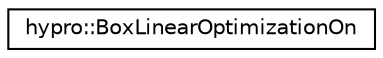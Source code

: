 digraph "Graphical Class Hierarchy"
{
  edge [fontname="Helvetica",fontsize="10",labelfontname="Helvetica",labelfontsize="10"];
  node [fontname="Helvetica",fontsize="10",shape=record];
  rankdir="LR";
  Node1 [label="hypro::BoxLinearOptimizationOn",height=0.2,width=0.4,color="black", fillcolor="white", style="filled",URL="$structhypro_1_1BoxLinearOptimizationOn.html"];
}
